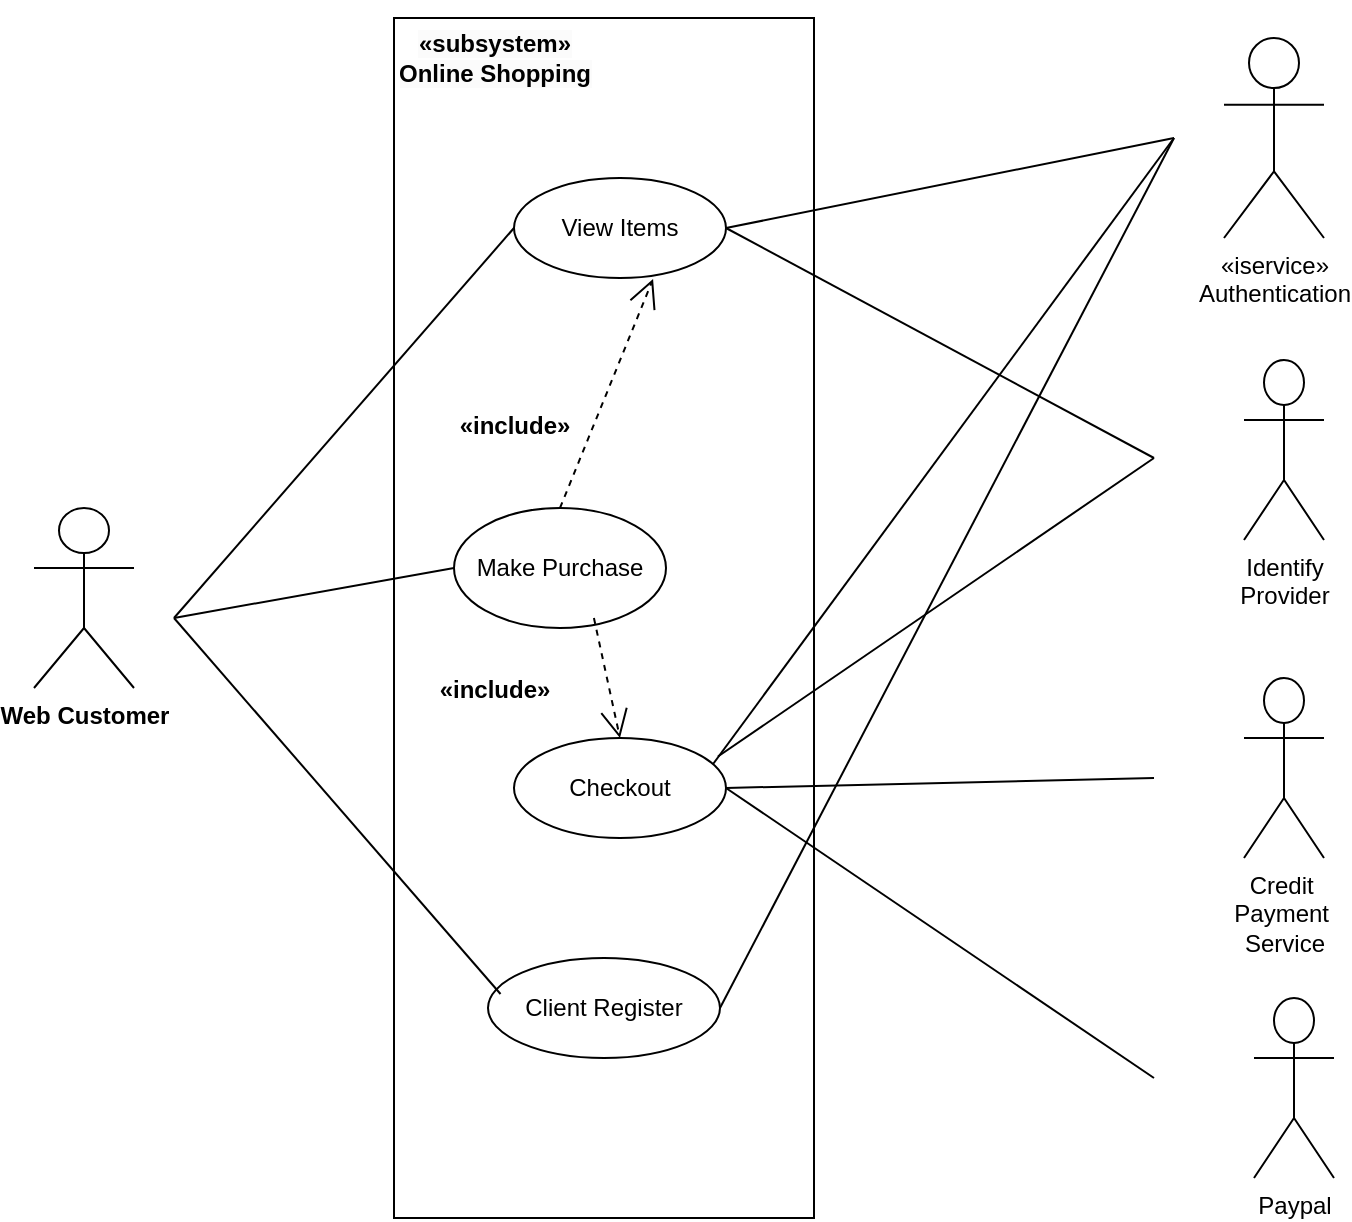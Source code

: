 <mxfile version="23.1.5" type="github">
  <diagram name="Trang-1" id="3qC_ugqBkrnU7qgjlxyR">
    <mxGraphModel dx="993" dy="1757" grid="1" gridSize="10" guides="1" tooltips="1" connect="1" arrows="1" fold="1" page="1" pageScale="1" pageWidth="827" pageHeight="1169" math="0" shadow="0">
      <root>
        <mxCell id="0" />
        <mxCell id="1" parent="0" />
        <mxCell id="KE_QgCip4zWIjrlNh5Dl-1" value="&lt;b&gt;Web Customer&lt;/b&gt;" style="shape=umlActor;verticalLabelPosition=bottom;verticalAlign=top;html=1;outlineConnect=0;" vertex="1" parent="1">
          <mxGeometry x="50" y="-435" width="50" height="90" as="geometry" />
        </mxCell>
        <mxCell id="KE_QgCip4zWIjrlNh5Dl-19" value="" style="html=1;whiteSpace=wrap;align=left;" vertex="1" parent="1">
          <mxGeometry x="230" y="-680" width="210" height="600" as="geometry" />
        </mxCell>
        <mxCell id="KE_QgCip4zWIjrlNh5Dl-20" value="View Items" style="ellipse;whiteSpace=wrap;html=1;" vertex="1" parent="1">
          <mxGeometry x="290" y="-600" width="106" height="50" as="geometry" />
        </mxCell>
        <mxCell id="KE_QgCip4zWIjrlNh5Dl-21" value="Identify &lt;br&gt;Provider" style="shape=umlActor;verticalLabelPosition=bottom;verticalAlign=top;html=1;" vertex="1" parent="1">
          <mxGeometry x="655" y="-509" width="40" height="90" as="geometry" />
        </mxCell>
        <mxCell id="KE_QgCip4zWIjrlNh5Dl-22" value="«iservice»&lt;br&gt;Authentication" style="shape=umlActor;verticalLabelPosition=bottom;verticalAlign=top;html=1;" vertex="1" parent="1">
          <mxGeometry x="645" y="-670" width="50" height="100" as="geometry" />
        </mxCell>
        <mxCell id="KE_QgCip4zWIjrlNh5Dl-23" value="Credit&amp;nbsp;&lt;br&gt;Payment&amp;nbsp;&lt;br&gt;Service" style="shape=umlActor;verticalLabelPosition=bottom;verticalAlign=top;html=1;" vertex="1" parent="1">
          <mxGeometry x="655" y="-350" width="40" height="90" as="geometry" />
        </mxCell>
        <mxCell id="KE_QgCip4zWIjrlNh5Dl-24" value="Paypal" style="shape=umlActor;verticalLabelPosition=bottom;verticalAlign=top;html=1;" vertex="1" parent="1">
          <mxGeometry x="660" y="-190" width="40" height="90" as="geometry" />
        </mxCell>
        <mxCell id="KE_QgCip4zWIjrlNh5Dl-37" value="Make Purchase" style="ellipse;whiteSpace=wrap;html=1;" vertex="1" parent="1">
          <mxGeometry x="260" y="-435" width="106" height="60" as="geometry" />
        </mxCell>
        <mxCell id="KE_QgCip4zWIjrlNh5Dl-38" value="Checkout" style="ellipse;whiteSpace=wrap;html=1;" vertex="1" parent="1">
          <mxGeometry x="290" y="-320" width="106" height="50" as="geometry" />
        </mxCell>
        <mxCell id="KE_QgCip4zWIjrlNh5Dl-39" value="Client Register" style="ellipse;whiteSpace=wrap;html=1;" vertex="1" parent="1">
          <mxGeometry x="277" y="-210" width="116" height="50" as="geometry" />
        </mxCell>
        <mxCell id="KE_QgCip4zWIjrlNh5Dl-41" value="&lt;br&gt;&lt;span style=&quot;color: rgb(0, 0, 0); font-family: Helvetica; font-size: 12px; font-style: normal; font-variant-ligatures: normal; font-variant-caps: normal; letter-spacing: normal; orphans: 2; text-align: center; text-indent: 0px; text-transform: none; widows: 2; word-spacing: 0px; -webkit-text-stroke-width: 0px; background-color: rgb(251, 251, 251); text-decoration-thickness: initial; text-decoration-style: initial; text-decoration-color: initial; float: none; display: inline !important;&quot;&gt;«subsystem»&lt;/span&gt;&lt;br style=&quot;border-color: var(--border-color); color: rgb(0, 0, 0); font-family: Helvetica; font-size: 12px; font-style: normal; font-variant-ligatures: normal; font-variant-caps: normal; letter-spacing: normal; orphans: 2; text-align: center; text-indent: 0px; text-transform: none; widows: 2; word-spacing: 0px; -webkit-text-stroke-width: 0px; background-color: rgb(251, 251, 251); text-decoration-thickness: initial; text-decoration-style: initial; text-decoration-color: initial;&quot;&gt;&lt;span style=&quot;border-color: var(--border-color); color: rgb(0, 0, 0); font-family: Helvetica; font-size: 12px; font-style: normal; font-variant-ligatures: normal; font-variant-caps: normal; letter-spacing: normal; orphans: 2; text-align: center; text-indent: 0px; text-transform: none; widows: 2; word-spacing: 0px; -webkit-text-stroke-width: 0px; background-color: rgb(251, 251, 251); text-decoration-thickness: initial; text-decoration-style: initial; text-decoration-color: initial;&quot;&gt;Online Shopping&lt;/span&gt;&lt;div&gt;&lt;br/&gt;&lt;/div&gt;" style="text;align=center;fontStyle=1;verticalAlign=middle;spacingLeft=3;spacingRight=3;strokeColor=none;rotatable=0;points=[[0,0.5],[1,0.5]];portConstraint=eastwest;html=1;" vertex="1" parent="1">
          <mxGeometry x="230" y="-680" width="100" height="40" as="geometry" />
        </mxCell>
        <mxCell id="KE_QgCip4zWIjrlNh5Dl-42" value="«include»" style="text;align=center;fontStyle=1;verticalAlign=middle;spacingLeft=3;spacingRight=3;strokeColor=none;rotatable=0;points=[[0,0.5],[1,0.5]];portConstraint=eastwest;html=1;" vertex="1" parent="1">
          <mxGeometry x="240" y="-490" width="100" height="28" as="geometry" />
        </mxCell>
        <mxCell id="KE_QgCip4zWIjrlNh5Dl-43" value="«include»" style="text;align=center;fontStyle=1;verticalAlign=middle;spacingLeft=3;spacingRight=3;strokeColor=none;rotatable=0;points=[[0,0.5],[1,0.5]];portConstraint=eastwest;html=1;" vertex="1" parent="1">
          <mxGeometry x="230" y="-358" width="100" height="28" as="geometry" />
        </mxCell>
        <mxCell id="KE_QgCip4zWIjrlNh5Dl-54" value="" style="endArrow=open;endSize=12;dashed=1;html=1;rounded=0;exitX=0.66;exitY=0.917;exitDx=0;exitDy=0;exitPerimeter=0;entryX=0.5;entryY=0;entryDx=0;entryDy=0;" edge="1" parent="1" source="KE_QgCip4zWIjrlNh5Dl-37" target="KE_QgCip4zWIjrlNh5Dl-38">
          <mxGeometry width="160" relative="1" as="geometry">
            <mxPoint x="280" y="-320" as="sourcePoint" />
            <mxPoint x="440" y="-320" as="targetPoint" />
          </mxGeometry>
        </mxCell>
        <mxCell id="KE_QgCip4zWIjrlNh5Dl-55" value="" style="endArrow=open;endSize=12;dashed=1;html=1;rounded=0;exitX=0.5;exitY=0;exitDx=0;exitDy=0;entryX=0.656;entryY=1.01;entryDx=0;entryDy=0;entryPerimeter=0;" edge="1" parent="1" source="KE_QgCip4zWIjrlNh5Dl-37" target="KE_QgCip4zWIjrlNh5Dl-20">
          <mxGeometry width="160" relative="1" as="geometry">
            <mxPoint x="300" y="-460" as="sourcePoint" />
            <mxPoint x="460" y="-460" as="targetPoint" />
          </mxGeometry>
        </mxCell>
        <mxCell id="KE_QgCip4zWIjrlNh5Dl-62" value="" style="endArrow=none;html=1;rounded=0;entryX=0;entryY=0.5;entryDx=0;entryDy=0;" edge="1" parent="1" target="KE_QgCip4zWIjrlNh5Dl-20">
          <mxGeometry width="50" height="50" relative="1" as="geometry">
            <mxPoint x="120" y="-380" as="sourcePoint" />
            <mxPoint x="390" y="-470" as="targetPoint" />
          </mxGeometry>
        </mxCell>
        <mxCell id="KE_QgCip4zWIjrlNh5Dl-63" value="" style="endArrow=none;html=1;rounded=0;entryX=0;entryY=0.5;entryDx=0;entryDy=0;" edge="1" parent="1" target="KE_QgCip4zWIjrlNh5Dl-37">
          <mxGeometry width="50" height="50" relative="1" as="geometry">
            <mxPoint x="120" y="-380" as="sourcePoint" />
            <mxPoint x="390" y="-470" as="targetPoint" />
          </mxGeometry>
        </mxCell>
        <mxCell id="KE_QgCip4zWIjrlNh5Dl-64" value="" style="endArrow=none;html=1;rounded=0;entryX=0.054;entryY=0.36;entryDx=0;entryDy=0;entryPerimeter=0;" edge="1" parent="1" target="KE_QgCip4zWIjrlNh5Dl-39">
          <mxGeometry width="50" height="50" relative="1" as="geometry">
            <mxPoint x="120" y="-380" as="sourcePoint" />
            <mxPoint x="390" y="-340" as="targetPoint" />
          </mxGeometry>
        </mxCell>
        <mxCell id="KE_QgCip4zWIjrlNh5Dl-65" value="" style="endArrow=none;html=1;rounded=0;exitX=1;exitY=0.5;exitDx=0;exitDy=0;" edge="1" parent="1" source="KE_QgCip4zWIjrlNh5Dl-20">
          <mxGeometry width="50" height="50" relative="1" as="geometry">
            <mxPoint x="340" y="-290" as="sourcePoint" />
            <mxPoint x="620" y="-620" as="targetPoint" />
          </mxGeometry>
        </mxCell>
        <mxCell id="KE_QgCip4zWIjrlNh5Dl-66" value="" style="endArrow=none;html=1;rounded=0;exitX=0.939;exitY=0.26;exitDx=0;exitDy=0;exitPerimeter=0;" edge="1" parent="1" source="KE_QgCip4zWIjrlNh5Dl-38">
          <mxGeometry width="50" height="50" relative="1" as="geometry">
            <mxPoint x="406" y="-565" as="sourcePoint" />
            <mxPoint x="620" y="-620" as="targetPoint" />
          </mxGeometry>
        </mxCell>
        <mxCell id="KE_QgCip4zWIjrlNh5Dl-67" value="" style="endArrow=none;html=1;rounded=0;exitX=1;exitY=0.5;exitDx=0;exitDy=0;" edge="1" parent="1" source="KE_QgCip4zWIjrlNh5Dl-39">
          <mxGeometry width="50" height="50" relative="1" as="geometry">
            <mxPoint x="416" y="-555" as="sourcePoint" />
            <mxPoint x="620" y="-620" as="targetPoint" />
          </mxGeometry>
        </mxCell>
        <mxCell id="KE_QgCip4zWIjrlNh5Dl-68" value="" style="endArrow=none;html=1;rounded=0;exitX=1;exitY=0.5;exitDx=0;exitDy=0;" edge="1" parent="1" source="KE_QgCip4zWIjrlNh5Dl-20">
          <mxGeometry width="50" height="50" relative="1" as="geometry">
            <mxPoint x="426" y="-545" as="sourcePoint" />
            <mxPoint x="610" y="-460" as="targetPoint" />
          </mxGeometry>
        </mxCell>
        <mxCell id="KE_QgCip4zWIjrlNh5Dl-69" value="" style="endArrow=none;html=1;rounded=0;exitX=0.962;exitY=0.185;exitDx=0;exitDy=0;exitPerimeter=0;" edge="1" parent="1" source="KE_QgCip4zWIjrlNh5Dl-38">
          <mxGeometry width="50" height="50" relative="1" as="geometry">
            <mxPoint x="436" y="-535" as="sourcePoint" />
            <mxPoint x="610" y="-460" as="targetPoint" />
          </mxGeometry>
        </mxCell>
        <mxCell id="KE_QgCip4zWIjrlNh5Dl-70" value="" style="endArrow=none;html=1;rounded=0;exitX=1;exitY=0.5;exitDx=0;exitDy=0;" edge="1" parent="1" source="KE_QgCip4zWIjrlNh5Dl-38">
          <mxGeometry width="50" height="50" relative="1" as="geometry">
            <mxPoint x="446" y="-525" as="sourcePoint" />
            <mxPoint x="610" y="-300" as="targetPoint" />
          </mxGeometry>
        </mxCell>
        <mxCell id="KE_QgCip4zWIjrlNh5Dl-71" value="" style="endArrow=none;html=1;rounded=0;exitX=1;exitY=0.5;exitDx=0;exitDy=0;" edge="1" parent="1" source="KE_QgCip4zWIjrlNh5Dl-38">
          <mxGeometry width="50" height="50" relative="1" as="geometry">
            <mxPoint x="456" y="-515" as="sourcePoint" />
            <mxPoint x="610" y="-150" as="targetPoint" />
          </mxGeometry>
        </mxCell>
      </root>
    </mxGraphModel>
  </diagram>
</mxfile>

